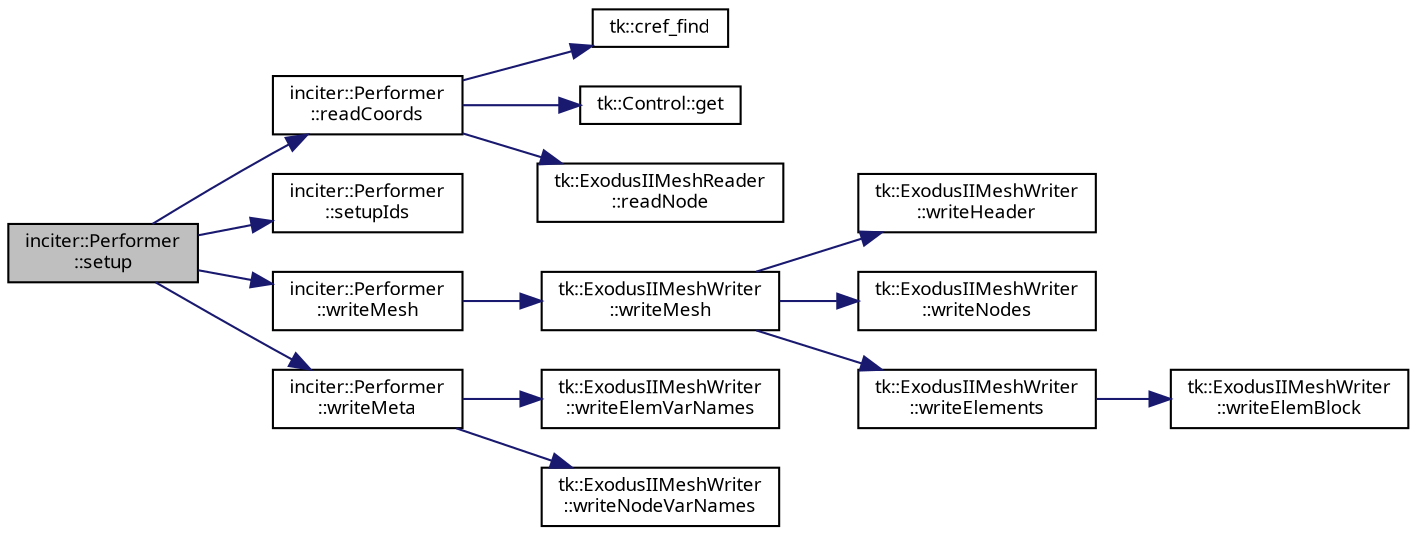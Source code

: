digraph "inciter::Performer::setup"
{
 // INTERACTIVE_SVG=YES
  bgcolor="transparent";
  edge [fontname="sans-serif",fontsize="9",labelfontname="sans-serif",labelfontsize="9"];
  node [fontname="sans-serif",fontsize="9",shape=record];
  rankdir="LR";
  Node1 [label="inciter::Performer\l::setup",height=0.2,width=0.4,color="black", fillcolor="grey75", style="filled", fontcolor="black"];
  Node1 -> Node2 [color="midnightblue",fontsize="9",style="solid",fontname="sans-serif"];
  Node2 [label="inciter::Performer\l::readCoords",height=0.2,width=0.4,color="black",URL="$classinciter_1_1_performer.html#a9d82a4f3676ec5b4168957a2457880c3",tooltip="Read coordinates of mesh nodes given. "];
  Node2 -> Node3 [color="midnightblue",fontsize="9",style="solid",fontname="sans-serif"];
  Node3 [label="tk::cref_find",height=0.2,width=0.4,color="black",URL="$namespacetk.html#a2e002561a68875b091a264eb2a1e5f6c"];
  Node2 -> Node4 [color="midnightblue",fontsize="9",style="solid",fontname="sans-serif"];
  Node4 [label="tk::Control::get",height=0.2,width=0.4,color="black",URL="$classtk_1_1_control.html#a85c14acef1b9de96946fcf2ab7c08721",tooltip="Const-ref accessor to single element at 1st level. "];
  Node2 -> Node5 [color="midnightblue",fontsize="9",style="solid",fontname="sans-serif"];
  Node5 [label="tk::ExodusIIMeshReader\l::readNode",height=0.2,width=0.4,color="black",URL="$classtk_1_1_exodus_i_i_mesh_reader.html#adc939d4b7f03e8eb35f9764563347a7c"];
  Node1 -> Node6 [color="midnightblue",fontsize="9",style="solid",fontname="sans-serif"];
  Node6 [label="inciter::Performer\l::setupIds",height=0.2,width=0.4,color="black",URL="$classinciter_1_1_performer.html#a3793b9115c1a11cbbf807bb5bc91c55a",tooltip="Send off global row IDs to linear system merger, setup global->local IDs. "];
  Node1 -> Node7 [color="midnightblue",fontsize="9",style="solid",fontname="sans-serif"];
  Node7 [label="inciter::Performer\l::writeMesh",height=0.2,width=0.4,color="black",URL="$classinciter_1_1_performer.html#a678ba7dad3ddd56507e73041346b1936",tooltip="Output chare mesh to file. "];
  Node7 -> Node8 [color="midnightblue",fontsize="9",style="solid",fontname="sans-serif"];
  Node8 [label="tk::ExodusIIMeshWriter\l::writeMesh",height=0.2,width=0.4,color="black",URL="$classtk_1_1_exodus_i_i_mesh_writer.html#ae2e542085f576fc5704ad03ccf24e86a",tooltip="Write ExodusII mesh to file. "];
  Node8 -> Node9 [color="midnightblue",fontsize="9",style="solid",fontname="sans-serif"];
  Node9 [label="tk::ExodusIIMeshWriter\l::writeHeader",height=0.2,width=0.4,color="black",URL="$classtk_1_1_exodus_i_i_mesh_writer.html#a527344bf23d6f60320d3ba0f20e77983",tooltip="Write ExodusII header. "];
  Node8 -> Node10 [color="midnightblue",fontsize="9",style="solid",fontname="sans-serif"];
  Node10 [label="tk::ExodusIIMeshWriter\l::writeNodes",height=0.2,width=0.4,color="black",URL="$classtk_1_1_exodus_i_i_mesh_writer.html#af8e097507ace29cfe560f439647d6e1a",tooltip="Write nodes coordinates to ExodusII file. "];
  Node8 -> Node11 [color="midnightblue",fontsize="9",style="solid",fontname="sans-serif"];
  Node11 [label="tk::ExodusIIMeshWriter\l::writeElements",height=0.2,width=0.4,color="black",URL="$classtk_1_1_exodus_i_i_mesh_writer.html#a2c96bcee885f1af27371fbe612d2b125",tooltip="Write element conectivity to ExodusII file. "];
  Node11 -> Node12 [color="midnightblue",fontsize="9",style="solid",fontname="sans-serif"];
  Node12 [label="tk::ExodusIIMeshWriter\l::writeElemBlock",height=0.2,width=0.4,color="black",URL="$classtk_1_1_exodus_i_i_mesh_writer.html#aac51817230b6b78a78e2f358f4ecaec2",tooltip="Write element block to ExodusII file. "];
  Node1 -> Node13 [color="midnightblue",fontsize="9",style="solid",fontname="sans-serif"];
  Node13 [label="inciter::Performer\l::writeMeta",height=0.2,width=0.4,color="black",URL="$classinciter_1_1_performer.html#a276234844b62b346bc0dce4d39150610",tooltip="Output mesh-based fields metadata to file. "];
  Node13 -> Node14 [color="midnightblue",fontsize="9",style="solid",fontname="sans-serif"];
  Node14 [label="tk::ExodusIIMeshWriter\l::writeElemVarNames",height=0.2,width=0.4,color="black",URL="$classtk_1_1_exodus_i_i_mesh_writer.html#a1bf3741755a3eca721e9c6226a8df1ef",tooltip="Write the names of element output variables to ExodusII file. "];
  Node13 -> Node15 [color="midnightblue",fontsize="9",style="solid",fontname="sans-serif"];
  Node15 [label="tk::ExodusIIMeshWriter\l::writeNodeVarNames",height=0.2,width=0.4,color="black",URL="$classtk_1_1_exodus_i_i_mesh_writer.html#a8e3789dcf3d4c9a59d3abc69acab77e6",tooltip="Write the names of nodal output variables to ExodusII file. "];
}
